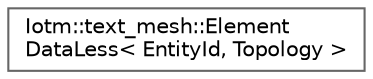 digraph "Graphical Class Hierarchy"
{
 // INTERACTIVE_SVG=YES
 // LATEX_PDF_SIZE
  bgcolor="transparent";
  edge [fontname=Helvetica,fontsize=10,labelfontname=Helvetica,labelfontsize=10];
  node [fontname=Helvetica,fontsize=10,shape=box,height=0.2,width=0.4];
  rankdir="LR";
  Node0 [id="Node000000",label="Iotm::text_mesh::Element\lDataLess\< EntityId, Topology \>",height=0.2,width=0.4,color="grey40", fillcolor="white", style="filled",URL="$structIotm_1_1text__mesh_1_1ElementDataLess.html",tooltip=" "];
}
